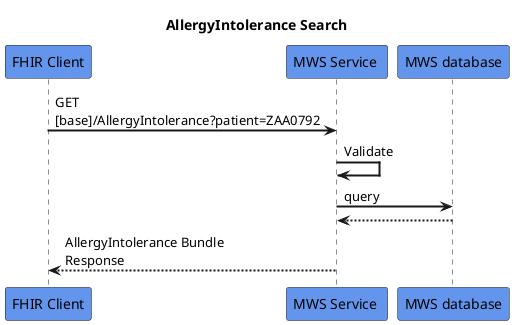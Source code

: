 @startuml
skinparam sequenceArrowThickness 2
skinparam roundcorner 5
skinparam maxmessagesize 180
skinparam sequenceParticipant bold
title  AllergyIntolerance Search
participant "FHIR Client" as A #CornflowerBlue
participant "MWS Service " as B #CornflowerBlue
participant "MWS database" as C #CornflowerBlue

A -> B: GET [base]/AllergyIntolerance?patient=ZAA0792
B -> B: Validate
B -> C: query
C -[dashed]-> B:

B -[dashed]-> A: AllergyIntolerance Bundle Response 

@enduml